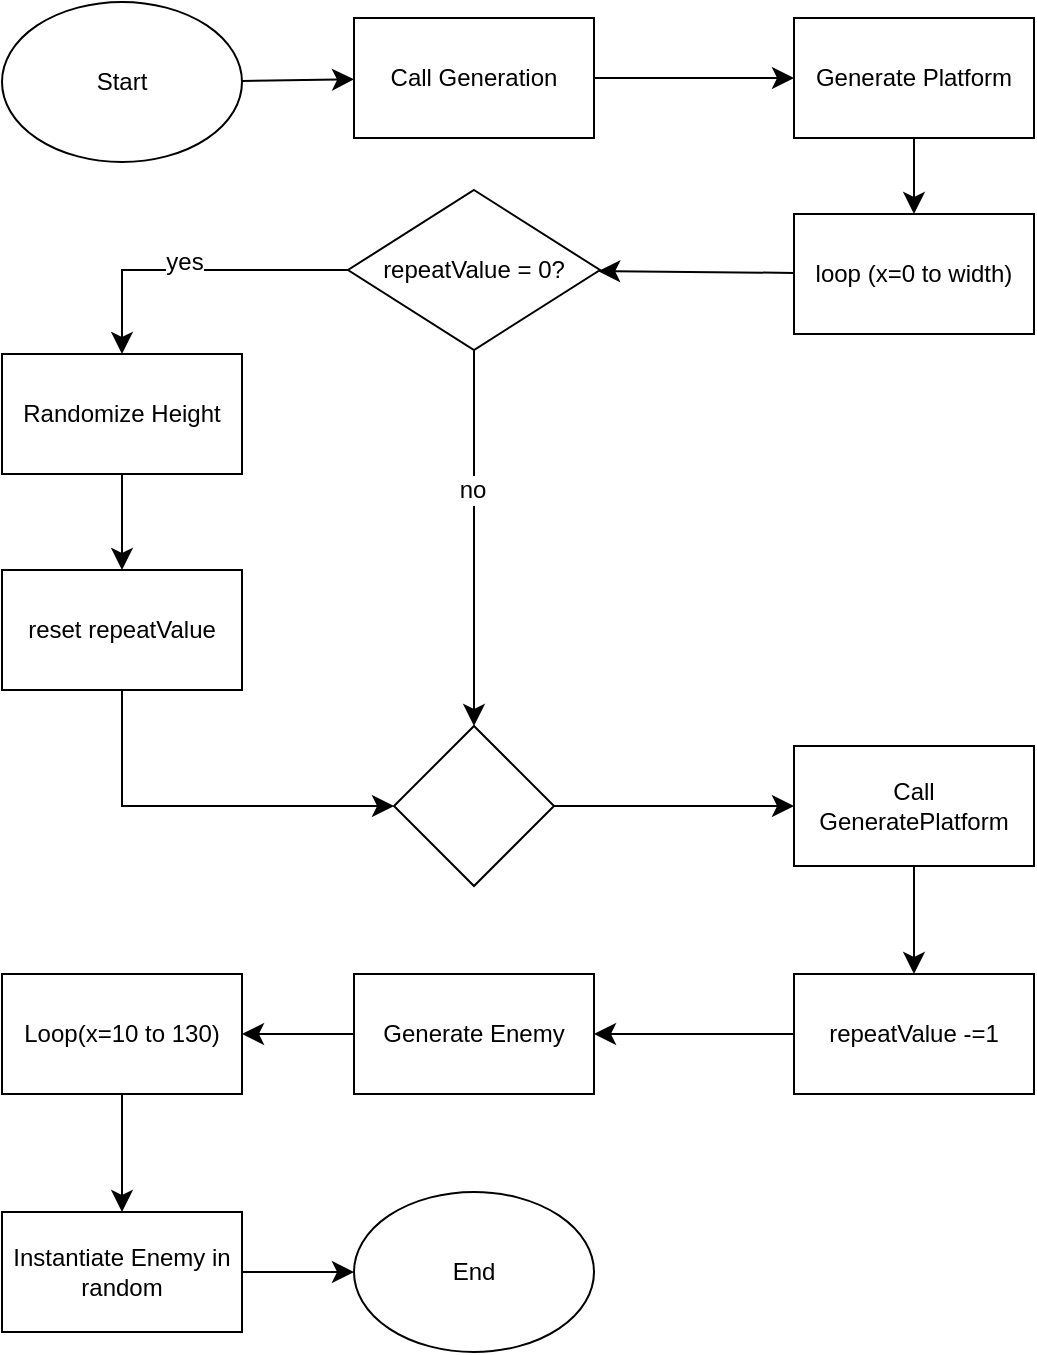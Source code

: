 <mxfile version="25.0.3">
  <diagram name="Page-1" id="dWUJdeGK1EYH1Q_gn_xM">
    <mxGraphModel dx="1674" dy="1297" grid="0" gridSize="10" guides="1" tooltips="1" connect="1" arrows="1" fold="1" page="0" pageScale="1" pageWidth="850" pageHeight="1100" math="0" shadow="0">
      <root>
        <mxCell id="0" />
        <mxCell id="1" parent="0" />
        <mxCell id="3VKDyav_UfELIUZgKjQm-32" value="" style="edgeStyle=none;curved=1;rounded=0;orthogonalLoop=1;jettySize=auto;html=1;fontSize=12;startSize=8;endSize=8;" edge="1" parent="1" source="3VKDyav_UfELIUZgKjQm-30" target="3VKDyav_UfELIUZgKjQm-31">
          <mxGeometry relative="1" as="geometry" />
        </mxCell>
        <mxCell id="3VKDyav_UfELIUZgKjQm-30" value="Start" style="ellipse;whiteSpace=wrap;html=1;" vertex="1" parent="1">
          <mxGeometry x="267" y="-22" width="120" height="80" as="geometry" />
        </mxCell>
        <mxCell id="3VKDyav_UfELIUZgKjQm-34" value="" style="edgeStyle=none;curved=1;rounded=0;orthogonalLoop=1;jettySize=auto;html=1;fontSize=12;startSize=8;endSize=8;" edge="1" parent="1" source="3VKDyav_UfELIUZgKjQm-31" target="3VKDyav_UfELIUZgKjQm-33">
          <mxGeometry relative="1" as="geometry" />
        </mxCell>
        <mxCell id="3VKDyav_UfELIUZgKjQm-31" value="Call Generation" style="whiteSpace=wrap;html=1;" vertex="1" parent="1">
          <mxGeometry x="443" y="-14" width="120" height="60" as="geometry" />
        </mxCell>
        <mxCell id="3VKDyav_UfELIUZgKjQm-36" value="" style="edgeStyle=none;curved=1;rounded=0;orthogonalLoop=1;jettySize=auto;html=1;fontSize=12;startSize=8;endSize=8;" edge="1" parent="1" source="3VKDyav_UfELIUZgKjQm-33" target="3VKDyav_UfELIUZgKjQm-35">
          <mxGeometry relative="1" as="geometry" />
        </mxCell>
        <mxCell id="3VKDyav_UfELIUZgKjQm-33" value="Generate Platform" style="whiteSpace=wrap;html=1;" vertex="1" parent="1">
          <mxGeometry x="663" y="-14" width="120" height="60" as="geometry" />
        </mxCell>
        <mxCell id="3VKDyav_UfELIUZgKjQm-40" value="" style="edgeStyle=none;curved=1;rounded=0;orthogonalLoop=1;jettySize=auto;html=1;fontSize=12;startSize=8;endSize=8;" edge="1" parent="1" source="3VKDyav_UfELIUZgKjQm-35" target="3VKDyav_UfELIUZgKjQm-39">
          <mxGeometry relative="1" as="geometry" />
        </mxCell>
        <mxCell id="3VKDyav_UfELIUZgKjQm-35" value="loop (x=0 to width)" style="whiteSpace=wrap;html=1;" vertex="1" parent="1">
          <mxGeometry x="663" y="84" width="120" height="60" as="geometry" />
        </mxCell>
        <mxCell id="3VKDyav_UfELIUZgKjQm-42" value="" style="edgeStyle=orthogonalEdgeStyle;rounded=0;orthogonalLoop=1;jettySize=auto;html=1;fontSize=12;startSize=8;endSize=8;" edge="1" parent="1" source="3VKDyav_UfELIUZgKjQm-39" target="3VKDyav_UfELIUZgKjQm-41">
          <mxGeometry relative="1" as="geometry" />
        </mxCell>
        <mxCell id="3VKDyav_UfELIUZgKjQm-45" value="yes" style="edgeLabel;html=1;align=center;verticalAlign=middle;resizable=0;points=[];fontSize=12;" vertex="1" connectable="0" parent="3VKDyav_UfELIUZgKjQm-42">
          <mxGeometry x="0.056" y="-4" relative="1" as="geometry">
            <mxPoint as="offset" />
          </mxGeometry>
        </mxCell>
        <mxCell id="3VKDyav_UfELIUZgKjQm-48" value="" style="edgeStyle=none;curved=1;rounded=0;orthogonalLoop=1;jettySize=auto;html=1;fontSize=12;startSize=8;endSize=8;entryX=0.5;entryY=0;entryDx=0;entryDy=0;" edge="1" parent="1" source="3VKDyav_UfELIUZgKjQm-39" target="3VKDyav_UfELIUZgKjQm-50">
          <mxGeometry relative="1" as="geometry">
            <mxPoint x="294.384" y="547" as="targetPoint" />
          </mxGeometry>
        </mxCell>
        <mxCell id="3VKDyav_UfELIUZgKjQm-49" value="no" style="edgeLabel;html=1;align=center;verticalAlign=middle;resizable=0;points=[];fontSize=12;" vertex="1" connectable="0" parent="3VKDyav_UfELIUZgKjQm-48">
          <mxGeometry x="-0.262" y="-1" relative="1" as="geometry">
            <mxPoint as="offset" />
          </mxGeometry>
        </mxCell>
        <mxCell id="3VKDyav_UfELIUZgKjQm-39" value="repeatValue = 0?" style="rhombus;whiteSpace=wrap;html=1;" vertex="1" parent="1">
          <mxGeometry x="440" y="72" width="126" height="80" as="geometry" />
        </mxCell>
        <mxCell id="3VKDyav_UfELIUZgKjQm-53" value="" style="edgeStyle=elbowEdgeStyle;rounded=0;orthogonalLoop=1;jettySize=auto;html=1;fontSize=12;startSize=8;endSize=8;entryX=0;entryY=0.5;entryDx=0;entryDy=0;exitX=0.5;exitY=1;exitDx=0;exitDy=0;" edge="1" parent="1" source="3VKDyav_UfELIUZgKjQm-54" target="3VKDyav_UfELIUZgKjQm-50">
          <mxGeometry relative="1" as="geometry">
            <mxPoint x="105" y="639" as="sourcePoint" />
            <mxPoint x="105" y="684" as="targetPoint" />
            <Array as="points">
              <mxPoint x="327" y="355" />
            </Array>
          </mxGeometry>
        </mxCell>
        <mxCell id="3VKDyav_UfELIUZgKjQm-55" value="" style="edgeStyle=none;curved=1;rounded=0;orthogonalLoop=1;jettySize=auto;html=1;fontSize=12;startSize=8;endSize=8;" edge="1" parent="1" source="3VKDyav_UfELIUZgKjQm-41" target="3VKDyav_UfELIUZgKjQm-54">
          <mxGeometry relative="1" as="geometry" />
        </mxCell>
        <mxCell id="3VKDyav_UfELIUZgKjQm-41" value="Randomize Height" style="whiteSpace=wrap;html=1;" vertex="1" parent="1">
          <mxGeometry x="267" y="154" width="120" height="60" as="geometry" />
        </mxCell>
        <mxCell id="3VKDyav_UfELIUZgKjQm-61" value="" style="edgeStyle=none;curved=1;rounded=0;orthogonalLoop=1;jettySize=auto;html=1;fontSize=12;startSize=8;endSize=8;" edge="1" parent="1" source="3VKDyav_UfELIUZgKjQm-50" target="3VKDyav_UfELIUZgKjQm-60">
          <mxGeometry relative="1" as="geometry" />
        </mxCell>
        <mxCell id="3VKDyav_UfELIUZgKjQm-50" value="" style="rhombus;whiteSpace=wrap;html=1;" vertex="1" parent="1">
          <mxGeometry x="463" y="340" width="80" height="80" as="geometry" />
        </mxCell>
        <mxCell id="3VKDyav_UfELIUZgKjQm-54" value="reset repeatValue" style="whiteSpace=wrap;html=1;" vertex="1" parent="1">
          <mxGeometry x="267" y="262" width="120" height="60" as="geometry" />
        </mxCell>
        <mxCell id="3VKDyav_UfELIUZgKjQm-64" value="" style="edgeStyle=none;curved=1;rounded=0;orthogonalLoop=1;jettySize=auto;html=1;fontSize=12;startSize=8;endSize=8;" edge="1" parent="1" source="3VKDyav_UfELIUZgKjQm-56" target="3VKDyav_UfELIUZgKjQm-63">
          <mxGeometry relative="1" as="geometry" />
        </mxCell>
        <mxCell id="3VKDyav_UfELIUZgKjQm-56" value="repeatValue -=1" style="whiteSpace=wrap;html=1;" vertex="1" parent="1">
          <mxGeometry x="663" y="464" width="120" height="60" as="geometry" />
        </mxCell>
        <mxCell id="3VKDyav_UfELIUZgKjQm-62" value="" style="edgeStyle=none;curved=1;rounded=0;orthogonalLoop=1;jettySize=auto;html=1;fontSize=12;startSize=8;endSize=8;" edge="1" parent="1" source="3VKDyav_UfELIUZgKjQm-60" target="3VKDyav_UfELIUZgKjQm-56">
          <mxGeometry relative="1" as="geometry" />
        </mxCell>
        <mxCell id="3VKDyav_UfELIUZgKjQm-60" value="Call GeneratePlatform" style="whiteSpace=wrap;html=1;" vertex="1" parent="1">
          <mxGeometry x="663" y="350" width="120" height="60" as="geometry" />
        </mxCell>
        <mxCell id="3VKDyav_UfELIUZgKjQm-66" value="" style="edgeStyle=none;curved=1;rounded=0;orthogonalLoop=1;jettySize=auto;html=1;fontSize=12;startSize=8;endSize=8;" edge="1" parent="1" source="3VKDyav_UfELIUZgKjQm-63" target="3VKDyav_UfELIUZgKjQm-65">
          <mxGeometry relative="1" as="geometry" />
        </mxCell>
        <mxCell id="3VKDyav_UfELIUZgKjQm-63" value="Generate Enemy" style="whiteSpace=wrap;html=1;" vertex="1" parent="1">
          <mxGeometry x="443" y="464" width="120" height="60" as="geometry" />
        </mxCell>
        <mxCell id="3VKDyav_UfELIUZgKjQm-68" value="" style="edgeStyle=none;curved=1;rounded=0;orthogonalLoop=1;jettySize=auto;html=1;fontSize=12;startSize=8;endSize=8;" edge="1" parent="1" source="3VKDyav_UfELIUZgKjQm-65" target="3VKDyav_UfELIUZgKjQm-67">
          <mxGeometry relative="1" as="geometry" />
        </mxCell>
        <mxCell id="3VKDyav_UfELIUZgKjQm-65" value="Loop(x=10 to 130)" style="whiteSpace=wrap;html=1;" vertex="1" parent="1">
          <mxGeometry x="267" y="464" width="120" height="60" as="geometry" />
        </mxCell>
        <mxCell id="3VKDyav_UfELIUZgKjQm-73" style="edgeStyle=none;curved=1;rounded=0;orthogonalLoop=1;jettySize=auto;html=1;exitX=1;exitY=0.5;exitDx=0;exitDy=0;entryX=0;entryY=0.5;entryDx=0;entryDy=0;fontSize=12;startSize=8;endSize=8;" edge="1" parent="1" source="3VKDyav_UfELIUZgKjQm-67" target="3VKDyav_UfELIUZgKjQm-72">
          <mxGeometry relative="1" as="geometry" />
        </mxCell>
        <mxCell id="3VKDyav_UfELIUZgKjQm-67" value="Instantiate Enemy in random" style="whiteSpace=wrap;html=1;" vertex="1" parent="1">
          <mxGeometry x="267" y="583" width="120" height="60" as="geometry" />
        </mxCell>
        <mxCell id="3VKDyav_UfELIUZgKjQm-72" value="End" style="ellipse;whiteSpace=wrap;html=1;" vertex="1" parent="1">
          <mxGeometry x="443" y="573" width="120" height="80" as="geometry" />
        </mxCell>
      </root>
    </mxGraphModel>
  </diagram>
</mxfile>
